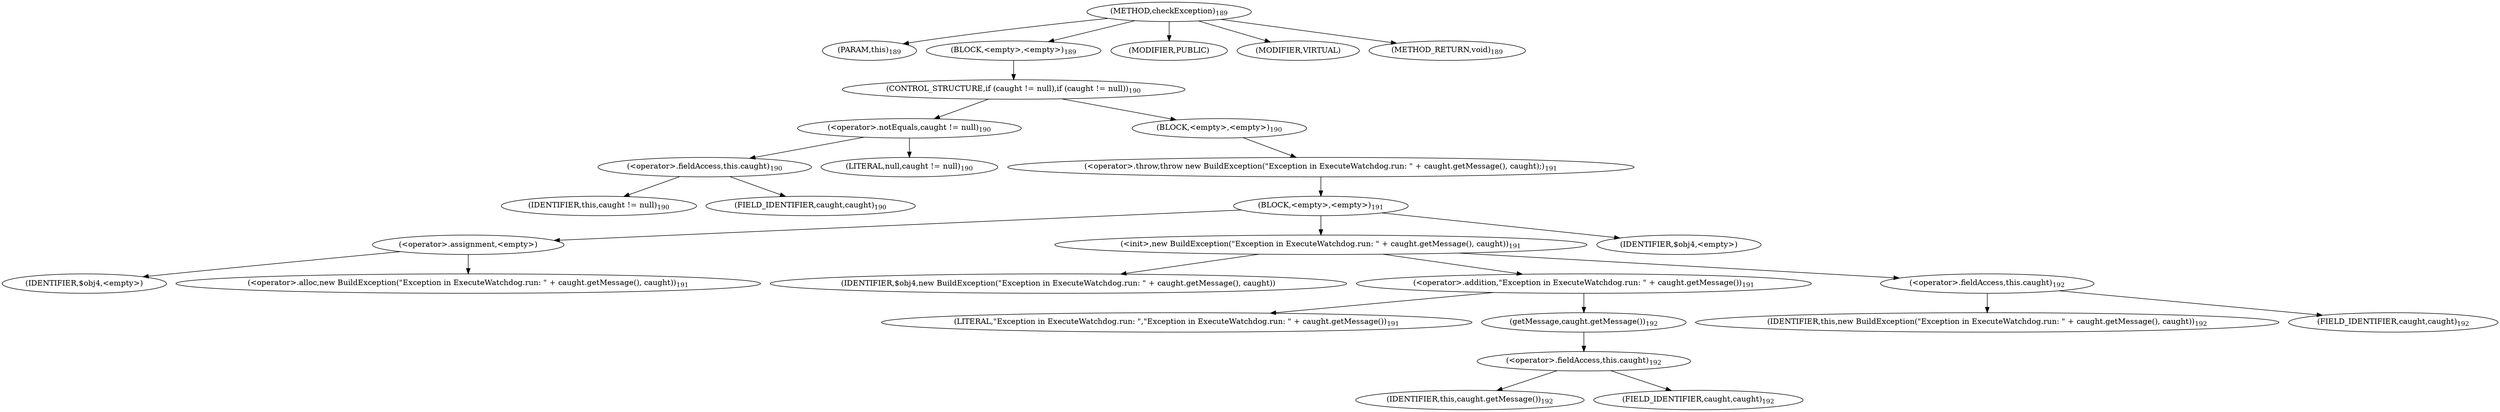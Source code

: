 digraph "checkException" {  
"244" [label = <(METHOD,checkException)<SUB>189</SUB>> ]
"245" [label = <(PARAM,this)<SUB>189</SUB>> ]
"246" [label = <(BLOCK,&lt;empty&gt;,&lt;empty&gt;)<SUB>189</SUB>> ]
"247" [label = <(CONTROL_STRUCTURE,if (caught != null),if (caught != null))<SUB>190</SUB>> ]
"248" [label = <(&lt;operator&gt;.notEquals,caught != null)<SUB>190</SUB>> ]
"249" [label = <(&lt;operator&gt;.fieldAccess,this.caught)<SUB>190</SUB>> ]
"250" [label = <(IDENTIFIER,this,caught != null)<SUB>190</SUB>> ]
"251" [label = <(FIELD_IDENTIFIER,caught,caught)<SUB>190</SUB>> ]
"252" [label = <(LITERAL,null,caught != null)<SUB>190</SUB>> ]
"253" [label = <(BLOCK,&lt;empty&gt;,&lt;empty&gt;)<SUB>190</SUB>> ]
"254" [label = <(&lt;operator&gt;.throw,throw new BuildException(&quot;Exception in ExecuteWatchdog.run: &quot; + caught.getMessage(), caught);)<SUB>191</SUB>> ]
"255" [label = <(BLOCK,&lt;empty&gt;,&lt;empty&gt;)<SUB>191</SUB>> ]
"256" [label = <(&lt;operator&gt;.assignment,&lt;empty&gt;)> ]
"257" [label = <(IDENTIFIER,$obj4,&lt;empty&gt;)> ]
"258" [label = <(&lt;operator&gt;.alloc,new BuildException(&quot;Exception in ExecuteWatchdog.run: &quot; + caught.getMessage(), caught))<SUB>191</SUB>> ]
"259" [label = <(&lt;init&gt;,new BuildException(&quot;Exception in ExecuteWatchdog.run: &quot; + caught.getMessage(), caught))<SUB>191</SUB>> ]
"260" [label = <(IDENTIFIER,$obj4,new BuildException(&quot;Exception in ExecuteWatchdog.run: &quot; + caught.getMessage(), caught))> ]
"261" [label = <(&lt;operator&gt;.addition,&quot;Exception in ExecuteWatchdog.run: &quot; + caught.getMessage())<SUB>191</SUB>> ]
"262" [label = <(LITERAL,&quot;Exception in ExecuteWatchdog.run: &quot;,&quot;Exception in ExecuteWatchdog.run: &quot; + caught.getMessage())<SUB>191</SUB>> ]
"263" [label = <(getMessage,caught.getMessage())<SUB>192</SUB>> ]
"264" [label = <(&lt;operator&gt;.fieldAccess,this.caught)<SUB>192</SUB>> ]
"265" [label = <(IDENTIFIER,this,caught.getMessage())<SUB>192</SUB>> ]
"266" [label = <(FIELD_IDENTIFIER,caught,caught)<SUB>192</SUB>> ]
"267" [label = <(&lt;operator&gt;.fieldAccess,this.caught)<SUB>192</SUB>> ]
"268" [label = <(IDENTIFIER,this,new BuildException(&quot;Exception in ExecuteWatchdog.run: &quot; + caught.getMessage(), caught))<SUB>192</SUB>> ]
"269" [label = <(FIELD_IDENTIFIER,caught,caught)<SUB>192</SUB>> ]
"270" [label = <(IDENTIFIER,$obj4,&lt;empty&gt;)> ]
"271" [label = <(MODIFIER,PUBLIC)> ]
"272" [label = <(MODIFIER,VIRTUAL)> ]
"273" [label = <(METHOD_RETURN,void)<SUB>189</SUB>> ]
  "244" -> "245" 
  "244" -> "246" 
  "244" -> "271" 
  "244" -> "272" 
  "244" -> "273" 
  "246" -> "247" 
  "247" -> "248" 
  "247" -> "253" 
  "248" -> "249" 
  "248" -> "252" 
  "249" -> "250" 
  "249" -> "251" 
  "253" -> "254" 
  "254" -> "255" 
  "255" -> "256" 
  "255" -> "259" 
  "255" -> "270" 
  "256" -> "257" 
  "256" -> "258" 
  "259" -> "260" 
  "259" -> "261" 
  "259" -> "267" 
  "261" -> "262" 
  "261" -> "263" 
  "263" -> "264" 
  "264" -> "265" 
  "264" -> "266" 
  "267" -> "268" 
  "267" -> "269" 
}
